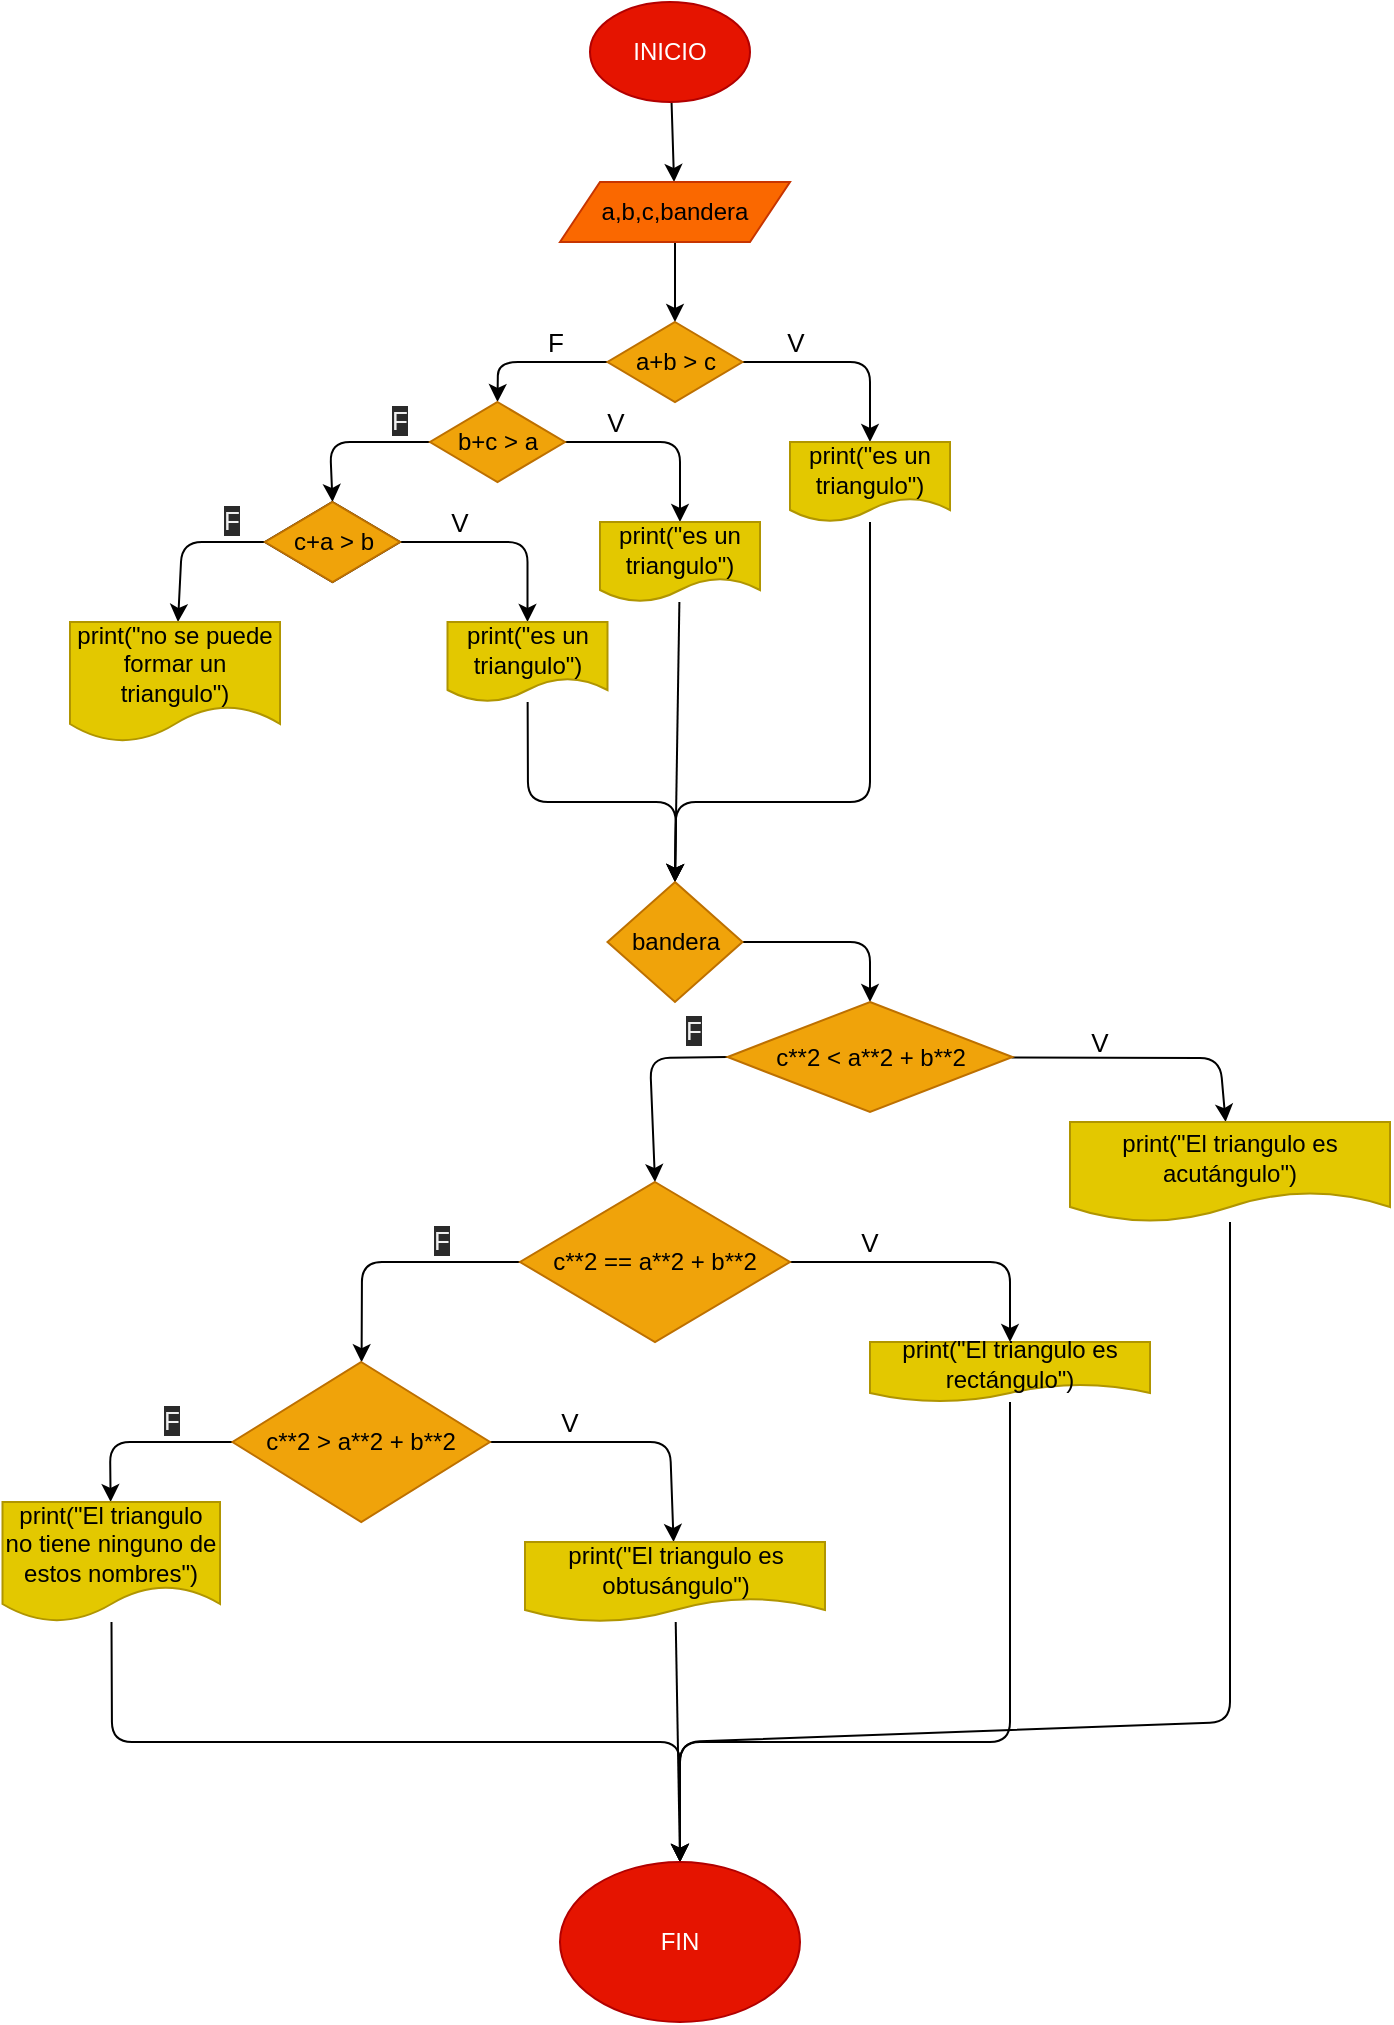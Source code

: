 <mxfile>
    <diagram id="tWubSCHZFrJJ8RHC6Jqd" name="Página-1">
        <mxGraphModel dx="998" dy="718" grid="1" gridSize="10" guides="1" tooltips="1" connect="1" arrows="1" fold="1" page="1" pageScale="1" pageWidth="827" pageHeight="1169" math="0" shadow="0">
            <root>
                <mxCell id="0"/>
                <mxCell id="1" parent="0"/>
                <mxCell id="4" value="" style="edgeStyle=none;html=1;" parent="1" source="2" target="3" edge="1">
                    <mxGeometry relative="1" as="geometry"/>
                </mxCell>
                <mxCell id="2" value="INICIO" style="ellipse;whiteSpace=wrap;html=1;fillColor=#e51400;fontColor=#ffffff;strokeColor=#B20000;" parent="1" vertex="1">
                    <mxGeometry x="360" y="50" width="80" height="50" as="geometry"/>
                </mxCell>
                <mxCell id="6" value="" style="edgeStyle=none;html=1;" parent="1" source="3" target="5" edge="1">
                    <mxGeometry relative="1" as="geometry"/>
                </mxCell>
                <mxCell id="3" value="a,b,c,bandera" style="shape=parallelogram;perimeter=parallelogramPerimeter;whiteSpace=wrap;html=1;fixedSize=1;fillColor=#fa6800;fontColor=#000000;strokeColor=#C73500;" parent="1" vertex="1">
                    <mxGeometry x="345" y="140" width="115" height="30" as="geometry"/>
                </mxCell>
                <mxCell id="8" value="" style="edgeStyle=none;html=1;" parent="1" source="5" target="7" edge="1">
                    <mxGeometry relative="1" as="geometry">
                        <Array as="points">
                            <mxPoint x="500" y="230"/>
                        </Array>
                    </mxGeometry>
                </mxCell>
                <mxCell id="12" style="edgeStyle=none;html=1;exitX=0;exitY=0.5;exitDx=0;exitDy=0;entryX=0.5;entryY=0;entryDx=0;entryDy=0;" parent="1" source="5" target="10" edge="1">
                    <mxGeometry relative="1" as="geometry">
                        <Array as="points">
                            <mxPoint x="314" y="230"/>
                        </Array>
                    </mxGeometry>
                </mxCell>
                <mxCell id="5" value="a+b &amp;gt; c" style="rhombus;whiteSpace=wrap;html=1;fillColor=#f0a30a;fontColor=#000000;strokeColor=#BD7000;" parent="1" vertex="1">
                    <mxGeometry x="368.75" y="210" width="67.5" height="40" as="geometry"/>
                </mxCell>
                <mxCell id="24" style="edgeStyle=none;html=1;entryX=0.5;entryY=0;entryDx=0;entryDy=0;" parent="1" source="7" edge="1">
                    <mxGeometry relative="1" as="geometry">
                        <mxPoint x="402.5" y="490" as="targetPoint"/>
                        <Array as="points">
                            <mxPoint x="500" y="450"/>
                            <mxPoint x="403" y="450"/>
                        </Array>
                    </mxGeometry>
                </mxCell>
                <mxCell id="7" value="print(&quot;es un triangulo&quot;)" style="shape=document;whiteSpace=wrap;html=1;boundedLbl=1;fillColor=#e3c800;fontColor=#000000;strokeColor=#B09500;" parent="1" vertex="1">
                    <mxGeometry x="460" y="270" width="80" height="40" as="geometry"/>
                </mxCell>
                <mxCell id="9" value="" style="edgeStyle=none;html=1;" parent="1" source="10" target="11" edge="1">
                    <mxGeometry relative="1" as="geometry">
                        <Array as="points">
                            <mxPoint x="405" y="270"/>
                        </Array>
                    </mxGeometry>
                </mxCell>
                <mxCell id="16" style="edgeStyle=none;html=1;exitX=0;exitY=0.5;exitDx=0;exitDy=0;entryX=0.5;entryY=0;entryDx=0;entryDy=0;" parent="1" source="10" target="14" edge="1">
                    <mxGeometry relative="1" as="geometry">
                        <Array as="points">
                            <mxPoint x="230" y="270"/>
                        </Array>
                    </mxGeometry>
                </mxCell>
                <mxCell id="10" value="b+c &amp;gt; a" style="rhombus;whiteSpace=wrap;html=1;fillColor=#f0a30a;fontColor=#000000;strokeColor=#BD7000;" parent="1" vertex="1">
                    <mxGeometry x="280" y="250" width="67.5" height="40" as="geometry"/>
                </mxCell>
                <mxCell id="23" style="edgeStyle=none;html=1;entryX=0.5;entryY=0;entryDx=0;entryDy=0;" parent="1" source="11" edge="1">
                    <mxGeometry relative="1" as="geometry">
                        <mxPoint x="402.5" y="490" as="targetPoint"/>
                    </mxGeometry>
                </mxCell>
                <mxCell id="11" value="print(&quot;es un triangulo&quot;)" style="shape=document;whiteSpace=wrap;html=1;boundedLbl=1;fillColor=#e3c800;fontColor=#000000;strokeColor=#B09500;" parent="1" vertex="1">
                    <mxGeometry x="365" y="310" width="80" height="40" as="geometry"/>
                </mxCell>
                <mxCell id="13" value="" style="edgeStyle=none;html=1;" parent="1" source="14" target="15" edge="1">
                    <mxGeometry relative="1" as="geometry">
                        <Array as="points">
                            <mxPoint x="328.75" y="320"/>
                        </Array>
                    </mxGeometry>
                </mxCell>
                <mxCell id="14" value="b+c &amp;gt; a" style="rhombus;whiteSpace=wrap;html=1;" parent="1" vertex="1">
                    <mxGeometry x="197.5" y="300" width="67.5" height="40" as="geometry"/>
                </mxCell>
                <mxCell id="22" style="edgeStyle=none;html=1;entryX=0.5;entryY=0;entryDx=0;entryDy=0;" parent="1" source="15" edge="1">
                    <mxGeometry relative="1" as="geometry">
                        <mxPoint x="402.5" y="490" as="targetPoint"/>
                        <Array as="points">
                            <mxPoint x="329" y="450"/>
                            <mxPoint x="403" y="450"/>
                        </Array>
                    </mxGeometry>
                </mxCell>
                <mxCell id="15" value="print(&quot;es un triangulo&quot;)" style="shape=document;whiteSpace=wrap;html=1;boundedLbl=1;fillColor=#e3c800;fontColor=#000000;strokeColor=#B09500;" parent="1" vertex="1">
                    <mxGeometry x="288.75" y="360" width="80" height="40" as="geometry"/>
                </mxCell>
                <mxCell id="19" value="" style="edgeStyle=none;html=1;" parent="1" source="17" target="18" edge="1">
                    <mxGeometry relative="1" as="geometry">
                        <Array as="points">
                            <mxPoint x="156" y="320"/>
                        </Array>
                    </mxGeometry>
                </mxCell>
                <mxCell id="17" value="c+a &amp;gt; b" style="rhombus;whiteSpace=wrap;html=1;fillColor=#f0a30a;fontColor=#000000;strokeColor=#BD7000;" parent="1" vertex="1">
                    <mxGeometry x="197.5" y="300" width="67.5" height="40" as="geometry"/>
                </mxCell>
                <mxCell id="18" value="print(&quot;no se puede formar un triangulo&quot;)" style="shape=document;whiteSpace=wrap;html=1;boundedLbl=1;fillColor=#e3c800;fontColor=#000000;strokeColor=#B09500;" parent="1" vertex="1">
                    <mxGeometry x="100" y="360" width="105" height="60" as="geometry"/>
                </mxCell>
                <mxCell id="25" value="&lt;font style=&quot;font-size: 13px&quot;&gt;V&lt;/font&gt;" style="text;html=1;strokeColor=none;fillColor=none;align=center;verticalAlign=middle;whiteSpace=wrap;rounded=0;" parent="1" vertex="1">
                    <mxGeometry x="447.5" y="210" width="30" height="20" as="geometry"/>
                </mxCell>
                <mxCell id="26" value="&lt;font style=&quot;font-size: 13px&quot;&gt;V&lt;/font&gt;" style="text;html=1;strokeColor=none;fillColor=none;align=center;verticalAlign=middle;whiteSpace=wrap;rounded=0;" parent="1" vertex="1">
                    <mxGeometry x="357.5" y="250" width="30" height="20" as="geometry"/>
                </mxCell>
                <mxCell id="27" value="&lt;font style=&quot;font-size: 13px&quot;&gt;V&lt;/font&gt;" style="text;html=1;strokeColor=none;fillColor=none;align=center;verticalAlign=middle;whiteSpace=wrap;rounded=0;" parent="1" vertex="1">
                    <mxGeometry x="280" y="300" width="30" height="20" as="geometry"/>
                </mxCell>
                <mxCell id="28" value="&lt;font style=&quot;font-size: 13px&quot;&gt;F&lt;/font&gt;" style="text;html=1;strokeColor=none;fillColor=none;align=center;verticalAlign=middle;whiteSpace=wrap;rounded=0;" parent="1" vertex="1">
                    <mxGeometry x="327.5" y="210" width="30" height="20" as="geometry"/>
                </mxCell>
                <mxCell id="29" value="&lt;span style=&quot;color: rgb(240, 240, 240); font-family: helvetica; font-size: 13px; font-style: normal; font-weight: 400; letter-spacing: normal; text-align: center; text-indent: 0px; text-transform: none; word-spacing: 0px; background-color: rgb(42, 42, 42); display: inline; float: none;&quot;&gt;F&lt;/span&gt;" style="text;whiteSpace=wrap;html=1;fontSize=13;" parent="1" vertex="1">
                    <mxGeometry x="258.75" y="245" width="21.25" height="25" as="geometry"/>
                </mxCell>
                <mxCell id="30" value="&lt;span style=&quot;color: rgb(240, 240, 240); font-family: helvetica; font-size: 13px; font-style: normal; font-weight: 400; letter-spacing: normal; text-align: center; text-indent: 0px; text-transform: none; word-spacing: 0px; background-color: rgb(42, 42, 42); display: inline; float: none;&quot;&gt;F&lt;/span&gt;" style="text;whiteSpace=wrap;html=1;fontSize=13;" parent="1" vertex="1">
                    <mxGeometry x="175" y="295" width="30" height="30" as="geometry"/>
                </mxCell>
                <mxCell id="33" value="" style="edgeStyle=none;html=1;" edge="1" parent="1" source="31" target="32">
                    <mxGeometry relative="1" as="geometry">
                        <Array as="points">
                            <mxPoint x="500" y="520"/>
                        </Array>
                    </mxGeometry>
                </mxCell>
                <mxCell id="31" value="bandera" style="rhombus;whiteSpace=wrap;html=1;fillColor=#f0a30a;fontColor=#000000;strokeColor=#BD7000;" vertex="1" parent="1">
                    <mxGeometry x="368.75" y="490" width="67.5" height="60" as="geometry"/>
                </mxCell>
                <mxCell id="36" style="edgeStyle=none;html=1;exitX=0;exitY=0.5;exitDx=0;exitDy=0;entryX=0.5;entryY=0;entryDx=0;entryDy=0;" edge="1" parent="1" source="32" target="34">
                    <mxGeometry relative="1" as="geometry">
                        <Array as="points">
                            <mxPoint x="390" y="578"/>
                        </Array>
                    </mxGeometry>
                </mxCell>
                <mxCell id="44" value="" style="edgeStyle=none;html=1;" edge="1" parent="1" source="32" target="43">
                    <mxGeometry relative="1" as="geometry">
                        <Array as="points">
                            <mxPoint x="675" y="578"/>
                        </Array>
                    </mxGeometry>
                </mxCell>
                <mxCell id="32" value="c**2 &amp;lt; a**2 + b**2" style="rhombus;whiteSpace=wrap;html=1;fillColor=#f0a30a;fontColor=#000000;strokeColor=#BD7000;" vertex="1" parent="1">
                    <mxGeometry x="428.75" y="550" width="142.5" height="55" as="geometry"/>
                </mxCell>
                <mxCell id="38" value="" style="edgeStyle=none;html=1;" edge="1" parent="1" source="34" target="37">
                    <mxGeometry relative="1" as="geometry">
                        <Array as="points">
                            <mxPoint x="246" y="680"/>
                        </Array>
                    </mxGeometry>
                </mxCell>
                <mxCell id="46" value="" style="edgeStyle=none;html=1;" edge="1" parent="1" source="34" target="45">
                    <mxGeometry relative="1" as="geometry">
                        <Array as="points">
                            <mxPoint x="570" y="680"/>
                        </Array>
                    </mxGeometry>
                </mxCell>
                <mxCell id="34" value="c**2 == a**2 + b**2" style="rhombus;whiteSpace=wrap;html=1;fillColor=#f0a30a;fontColor=#000000;strokeColor=#BD7000;" vertex="1" parent="1">
                    <mxGeometry x="325" y="640" width="135" height="80" as="geometry"/>
                </mxCell>
                <mxCell id="40" value="" style="edgeStyle=none;html=1;" edge="1" parent="1" source="37" target="39">
                    <mxGeometry relative="1" as="geometry">
                        <Array as="points">
                            <mxPoint x="120" y="770"/>
                        </Array>
                    </mxGeometry>
                </mxCell>
                <mxCell id="42" value="" style="edgeStyle=none;html=1;" edge="1" parent="1" source="37" target="41">
                    <mxGeometry relative="1" as="geometry">
                        <Array as="points">
                            <mxPoint x="400" y="770"/>
                        </Array>
                    </mxGeometry>
                </mxCell>
                <mxCell id="37" value="c**2 &amp;gt; a**2 + b**2" style="rhombus;whiteSpace=wrap;html=1;fillColor=#f0a30a;fontColor=#000000;strokeColor=#BD7000;" vertex="1" parent="1">
                    <mxGeometry x="181.25" y="730" width="128.75" height="80" as="geometry"/>
                </mxCell>
                <mxCell id="55" style="edgeStyle=none;html=1;entryX=0.5;entryY=0;entryDx=0;entryDy=0;" edge="1" parent="1" source="39" target="54">
                    <mxGeometry relative="1" as="geometry">
                        <Array as="points">
                            <mxPoint x="121" y="920"/>
                            <mxPoint x="405" y="920"/>
                        </Array>
                    </mxGeometry>
                </mxCell>
                <mxCell id="39" value="print(&quot;El triangulo no tiene ninguno de estos nombres&quot;)" style="shape=document;whiteSpace=wrap;html=1;boundedLbl=1;fillColor=#e3c800;fontColor=#000000;strokeColor=#B09500;" vertex="1" parent="1">
                    <mxGeometry x="66.25" y="800" width="108.75" height="60" as="geometry"/>
                </mxCell>
                <mxCell id="56" style="edgeStyle=none;html=1;entryX=0.5;entryY=0;entryDx=0;entryDy=0;" edge="1" parent="1" source="41" target="54">
                    <mxGeometry relative="1" as="geometry">
                        <mxPoint x="450" y="920" as="targetPoint"/>
                    </mxGeometry>
                </mxCell>
                <mxCell id="41" value="print(&quot;El triangulo es obtusángulo&quot;)" style="shape=document;whiteSpace=wrap;html=1;boundedLbl=1;fillColor=#e3c800;fontColor=#000000;strokeColor=#B09500;" vertex="1" parent="1">
                    <mxGeometry x="327.5" y="820" width="150" height="40" as="geometry"/>
                </mxCell>
                <mxCell id="58" style="edgeStyle=none;html=1;entryX=0.5;entryY=0;entryDx=0;entryDy=0;" edge="1" parent="1" source="43" target="54">
                    <mxGeometry relative="1" as="geometry">
                        <mxPoint x="450" y="920" as="targetPoint"/>
                        <Array as="points">
                            <mxPoint x="680" y="910"/>
                            <mxPoint x="405" y="920"/>
                        </Array>
                    </mxGeometry>
                </mxCell>
                <mxCell id="43" value="print(&quot;El triangulo es acutángulo&quot;)" style="shape=document;whiteSpace=wrap;html=1;boundedLbl=1;fillColor=#e3c800;fontColor=#000000;strokeColor=#B09500;" vertex="1" parent="1">
                    <mxGeometry x="600" y="610" width="160" height="50" as="geometry"/>
                </mxCell>
                <mxCell id="57" style="edgeStyle=none;html=1;entryX=0.5;entryY=0;entryDx=0;entryDy=0;" edge="1" parent="1" source="45" target="54">
                    <mxGeometry relative="1" as="geometry">
                        <mxPoint x="450" y="920" as="targetPoint"/>
                        <Array as="points">
                            <mxPoint x="570" y="920"/>
                            <mxPoint x="405" y="920"/>
                        </Array>
                    </mxGeometry>
                </mxCell>
                <mxCell id="45" value="print(&quot;El triangulo es rectángulo&quot;)" style="shape=document;whiteSpace=wrap;html=1;boundedLbl=1;fillColor=#e3c800;fontColor=#000000;strokeColor=#B09500;" vertex="1" parent="1">
                    <mxGeometry x="500" y="720" width="140" height="30" as="geometry"/>
                </mxCell>
                <mxCell id="47" value="&lt;font style=&quot;font-size: 13px&quot;&gt;V&lt;/font&gt;" style="text;html=1;strokeColor=none;fillColor=none;align=center;verticalAlign=middle;whiteSpace=wrap;rounded=0;" vertex="1" parent="1">
                    <mxGeometry x="600" y="560" width="30" height="20" as="geometry"/>
                </mxCell>
                <mxCell id="48" value="&lt;font style=&quot;font-size: 13px&quot;&gt;V&lt;/font&gt;" style="text;html=1;strokeColor=none;fillColor=none;align=center;verticalAlign=middle;whiteSpace=wrap;rounded=0;" vertex="1" parent="1">
                    <mxGeometry x="485" y="660" width="30" height="20" as="geometry"/>
                </mxCell>
                <mxCell id="49" value="&lt;font style=&quot;font-size: 13px&quot;&gt;V&lt;/font&gt;" style="text;html=1;strokeColor=none;fillColor=none;align=center;verticalAlign=middle;whiteSpace=wrap;rounded=0;" vertex="1" parent="1">
                    <mxGeometry x="335" y="750" width="30" height="20" as="geometry"/>
                </mxCell>
                <mxCell id="50" value="&lt;span style=&quot;color: rgb(240, 240, 240); font-family: helvetica; font-size: 13px; font-style: normal; font-weight: 400; letter-spacing: normal; text-align: center; text-indent: 0px; text-transform: none; word-spacing: 0px; background-color: rgb(42, 42, 42); display: inline; float: none;&quot;&gt;F&lt;/span&gt;" style="text;whiteSpace=wrap;html=1;fontSize=13;" vertex="1" parent="1">
                    <mxGeometry x="280" y="655" width="20" height="30" as="geometry"/>
                </mxCell>
                <mxCell id="51" value="&lt;span style=&quot;color: rgb(240, 240, 240); font-family: helvetica; font-size: 13px; font-style: normal; font-weight: 400; letter-spacing: normal; text-align: center; text-indent: 0px; text-transform: none; word-spacing: 0px; background-color: rgb(42, 42, 42); display: inline; float: none;&quot;&gt;F&lt;/span&gt;" style="text;whiteSpace=wrap;html=1;fontSize=13;" vertex="1" parent="1">
                    <mxGeometry x="145" y="745" width="30" height="30" as="geometry"/>
                </mxCell>
                <mxCell id="52" value="&lt;span style=&quot;color: rgb(240, 240, 240); font-family: helvetica; font-size: 13px; font-style: normal; font-weight: 400; letter-spacing: normal; text-align: center; text-indent: 0px; text-transform: none; word-spacing: 0px; background-color: rgb(42, 42, 42); display: inline; float: none;&quot;&gt;F&lt;/span&gt;" style="text;whiteSpace=wrap;html=1;fontSize=13;" vertex="1" parent="1">
                    <mxGeometry x="406.25" y="550" width="30" height="30" as="geometry"/>
                </mxCell>
                <mxCell id="54" value="FIN" style="ellipse;whiteSpace=wrap;html=1;fillColor=#e51400;fontColor=#ffffff;strokeColor=#B20000;" vertex="1" parent="1">
                    <mxGeometry x="345" y="980" width="120" height="80" as="geometry"/>
                </mxCell>
            </root>
        </mxGraphModel>
    </diagram>
</mxfile>
